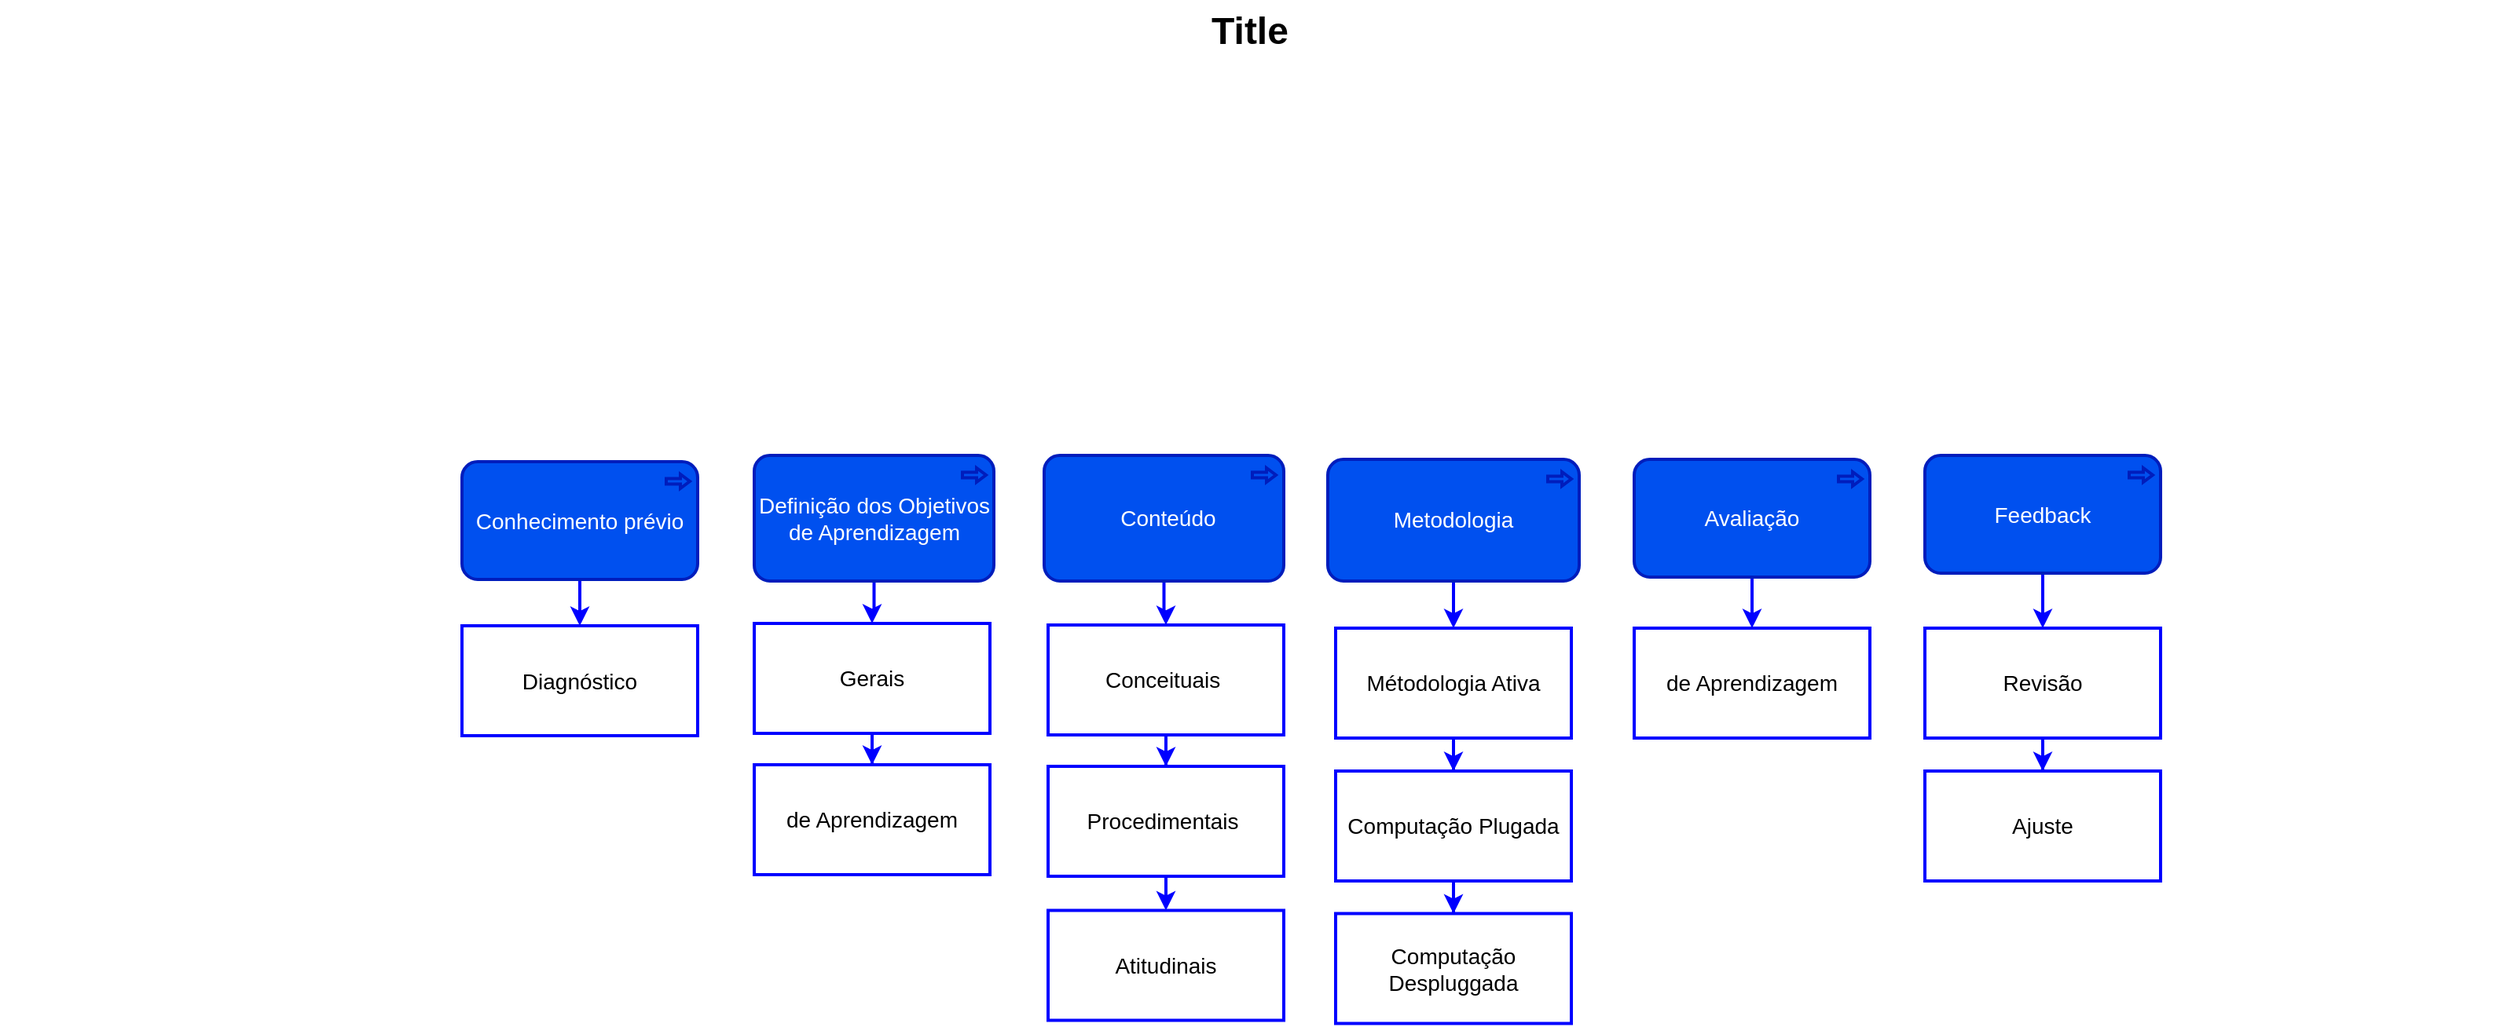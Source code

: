 <mxfile version="26.0.16">
  <diagram id="6I0OCvxSQrVGMHxT2VVA" name="Page-1">
    <mxGraphModel dx="1114" dy="558" grid="1" gridSize="10" guides="1" tooltips="1" connect="1" arrows="1" fold="1" page="1" pageScale="1" pageWidth="850" pageHeight="1100" math="0" shadow="0">
      <root>
        <mxCell id="0" />
        <mxCell id="1" parent="0" />
        <mxCell id="iZekRTKu3hpxEuUN5g3S-47" value="" style="edgeStyle=orthogonalEdgeStyle;rounded=0;orthogonalLoop=1;jettySize=auto;html=1;strokeWidth=2;strokeColor=#0000FF;" edge="1" parent="1" source="dKdSaXE48SgPbhcamS2K-57" target="iZekRTKu3hpxEuUN5g3S-29">
          <mxGeometry relative="1" as="geometry" />
        </mxCell>
        <mxCell id="dKdSaXE48SgPbhcamS2K-57" value="&amp;nbsp;Metodologia&amp;nbsp;" style="html=1;whiteSpace=wrap;fillColor=#0050ef;shape=mxgraph.archimate3.application;appType=proc;archiType=rounded;fontSize=14;fontColor=#ffffff;strokeColor=#001DBC;strokeWidth=2;" parent="1" vertex="1">
          <mxGeometry x="895" y="362.5" width="160" height="77.5" as="geometry" />
        </mxCell>
        <mxCell id="dKdSaXE48SgPbhcamS2K-63" value="Title" style="text;strokeColor=none;fillColor=none;html=1;fontSize=24;fontStyle=1;verticalAlign=middle;align=center;" parent="1" vertex="1">
          <mxGeometry x="50" y="70" width="1590" height="40" as="geometry" />
        </mxCell>
        <mxCell id="iZekRTKu3hpxEuUN5g3S-48" value="" style="edgeStyle=orthogonalEdgeStyle;rounded=0;orthogonalLoop=1;jettySize=auto;html=1;strokeWidth=2;strokeColor=#0000FF;" edge="1" parent="1" source="iZekRTKu3hpxEuUN5g3S-9" target="iZekRTKu3hpxEuUN5g3S-30">
          <mxGeometry relative="1" as="geometry" />
        </mxCell>
        <mxCell id="iZekRTKu3hpxEuUN5g3S-9" value="Avaliação" style="html=1;whiteSpace=wrap;fillColor=#0050ef;shape=mxgraph.archimate3.application;appType=proc;archiType=rounded;fontSize=14;fontColor=#ffffff;strokeColor=#001DBC;strokeWidth=2;" vertex="1" parent="1">
          <mxGeometry x="1090" y="362.5" width="150" height="75" as="geometry" />
        </mxCell>
        <mxCell id="iZekRTKu3hpxEuUN5g3S-49" value="" style="edgeStyle=orthogonalEdgeStyle;rounded=0;orthogonalLoop=1;jettySize=auto;html=1;strokeWidth=2;strokeColor=#0000FF;" edge="1" parent="1" source="iZekRTKu3hpxEuUN5g3S-15" target="iZekRTKu3hpxEuUN5g3S-34">
          <mxGeometry relative="1" as="geometry" />
        </mxCell>
        <mxCell id="iZekRTKu3hpxEuUN5g3S-15" value="Feedback" style="html=1;whiteSpace=wrap;fillColor=#0050ef;shape=mxgraph.archimate3.application;appType=proc;archiType=rounded;fontSize=14;fontColor=#ffffff;strokeColor=#001DBC;strokeWidth=2;" vertex="1" parent="1">
          <mxGeometry x="1275" y="360" width="150" height="75" as="geometry" />
        </mxCell>
        <mxCell id="iZekRTKu3hpxEuUN5g3S-20" value="&lt;span style=&quot;font-size: 14px;&quot;&gt;de Aprendizagem&lt;/span&gt;" style="rounded=0;whiteSpace=wrap;html=1;strokeWidth=2;strokeColor=#0000FF;" vertex="1" parent="1">
          <mxGeometry x="530" y="557" width="150" height="70" as="geometry" />
        </mxCell>
        <mxCell id="iZekRTKu3hpxEuUN5g3S-24" value="&lt;span style=&quot;font-size: 14px;&quot;&gt;Atitudinais&lt;/span&gt;" style="rounded=0;whiteSpace=wrap;html=1;strokeWidth=2;strokeColor=#0000FF;" vertex="1" parent="1">
          <mxGeometry x="717" y="649.75" width="150" height="70" as="geometry" />
        </mxCell>
        <mxCell id="iZekRTKu3hpxEuUN5g3S-54" value="" style="edgeStyle=orthogonalEdgeStyle;rounded=0;orthogonalLoop=1;jettySize=auto;html=1;strokeWidth=2;strokeColor=#0000FF;" edge="1" parent="1" source="iZekRTKu3hpxEuUN5g3S-25" target="iZekRTKu3hpxEuUN5g3S-24">
          <mxGeometry relative="1" as="geometry" />
        </mxCell>
        <mxCell id="iZekRTKu3hpxEuUN5g3S-25" value="&lt;span style=&quot;font-size: 14px;&quot;&gt;Procedimentais&amp;nbsp;&lt;/span&gt;" style="rounded=0;whiteSpace=wrap;html=1;strokeWidth=2;strokeColor=#0000FF;" vertex="1" parent="1">
          <mxGeometry x="717" y="558" width="150" height="70" as="geometry" />
        </mxCell>
        <mxCell id="iZekRTKu3hpxEuUN5g3S-51" value="" style="edgeStyle=orthogonalEdgeStyle;rounded=0;orthogonalLoop=1;jettySize=auto;html=1;strokeWidth=2;strokeColor=#0000FF;" edge="1" parent="1" source="iZekRTKu3hpxEuUN5g3S-26" target="iZekRTKu3hpxEuUN5g3S-25">
          <mxGeometry relative="1" as="geometry" />
        </mxCell>
        <mxCell id="iZekRTKu3hpxEuUN5g3S-26" value="&lt;span style=&quot;font-size: 14px;&quot;&gt;Conceituais&amp;nbsp;&lt;/span&gt;" style="rounded=0;whiteSpace=wrap;html=1;strokeWidth=2;strokeColor=#0000FF;" vertex="1" parent="1">
          <mxGeometry x="717" y="468" width="150" height="70" as="geometry" />
        </mxCell>
        <mxCell id="iZekRTKu3hpxEuUN5g3S-27" value="&lt;span style=&quot;font-size: 14px;&quot;&gt;Computação Despluggada&lt;/span&gt;" style="rounded=0;whiteSpace=wrap;html=1;strokeWidth=2;strokeColor=#0000FF;" vertex="1" parent="1">
          <mxGeometry x="900" y="651.75" width="150" height="70" as="geometry" />
        </mxCell>
        <mxCell id="iZekRTKu3hpxEuUN5g3S-55" value="" style="edgeStyle=orthogonalEdgeStyle;rounded=0;orthogonalLoop=1;jettySize=auto;html=1;strokeWidth=2;strokeColor=#0000FF;" edge="1" parent="1" source="iZekRTKu3hpxEuUN5g3S-28" target="iZekRTKu3hpxEuUN5g3S-27">
          <mxGeometry relative="1" as="geometry" />
        </mxCell>
        <mxCell id="iZekRTKu3hpxEuUN5g3S-28" value="&lt;span style=&quot;font-size: 14px;&quot;&gt;Computação Plugada&lt;/span&gt;" style="rounded=0;whiteSpace=wrap;html=1;strokeWidth=2;strokeColor=#0000FF;" vertex="1" parent="1">
          <mxGeometry x="900" y="561" width="150" height="70" as="geometry" />
        </mxCell>
        <mxCell id="iZekRTKu3hpxEuUN5g3S-52" value="" style="edgeStyle=orthogonalEdgeStyle;rounded=0;orthogonalLoop=1;jettySize=auto;html=1;strokeWidth=2;strokeColor=#0000FF;" edge="1" parent="1" source="iZekRTKu3hpxEuUN5g3S-29" target="iZekRTKu3hpxEuUN5g3S-28">
          <mxGeometry relative="1" as="geometry" />
        </mxCell>
        <mxCell id="iZekRTKu3hpxEuUN5g3S-29" value="&lt;span style=&quot;font-size: 14px;&quot;&gt;Métodologia Ativa&lt;/span&gt;" style="rounded=0;whiteSpace=wrap;html=1;strokeWidth=2;strokeColor=#0000FF;" vertex="1" parent="1">
          <mxGeometry x="900" y="470" width="150" height="70" as="geometry" />
        </mxCell>
        <mxCell id="iZekRTKu3hpxEuUN5g3S-30" value="&lt;span style=&quot;font-size: 14px;&quot;&gt;de Aprendizagem&lt;/span&gt;" style="rounded=0;whiteSpace=wrap;html=1;strokeWidth=2;strokeColor=#0000FF;" vertex="1" parent="1">
          <mxGeometry x="1090" y="470" width="150" height="70" as="geometry" />
        </mxCell>
        <mxCell id="iZekRTKu3hpxEuUN5g3S-50" value="" style="edgeStyle=orthogonalEdgeStyle;rounded=0;orthogonalLoop=1;jettySize=auto;html=1;strokeWidth=2;strokeColor=#0000FF;" edge="1" parent="1" source="iZekRTKu3hpxEuUN5g3S-32" target="iZekRTKu3hpxEuUN5g3S-20">
          <mxGeometry relative="1" as="geometry" />
        </mxCell>
        <mxCell id="iZekRTKu3hpxEuUN5g3S-32" value="&lt;span style=&quot;font-size: 14px;&quot;&gt;Gerais&lt;/span&gt;&lt;span style=&quot;color: rgba(0, 0, 0, 0); font-family: monospace; font-size: 0px; text-align: start; text-wrap-mode: nowrap;&quot;&gt;%3CmxGraphModel%3E%3Croot%3E%3CmxCell%20id%3D%220%22%2F%3E%3CmxCell%20id%3D%221%22%20parent%3D%220%22%2F%3E%3CmxCell%20id%3D%222%22%20value%3D%22%26lt%3Bspan%20style%3D%26quot%3Bfont-size%3A%2014px%3B%26quot%3B%26gt%3BM%C3%A9todologia%20Ativa%26lt%3B%2Fspan%26gt%3B%22%20style%3D%22rounded%3D0%3BwhiteSpace%3Dwrap%3Bhtml%3D1%3B%22%20vertex%3D%221%22%20parent%3D%221%22%3E%3CmxGeometry%20x%3D%22969%22%20y%3D%22473.5%22%20width%3D%22150%22%20height%3D%2270%22%20as%3D%22geometry%22%2F%3E%3C%2FmxCell%3E%3C%2Froot%3E%3C%2FmxGraphModel%3E&lt;/span&gt;" style="rounded=0;whiteSpace=wrap;html=1;strokeWidth=2;strokeColor=#0000FF;" vertex="1" parent="1">
          <mxGeometry x="530" y="467" width="150" height="70" as="geometry" />
        </mxCell>
        <mxCell id="iZekRTKu3hpxEuUN5g3S-33" value="&lt;span style=&quot;font-size: 14px;&quot;&gt;Diagnóstico&lt;/span&gt;" style="rounded=0;whiteSpace=wrap;html=1;strokeWidth=2;strokeColor=#0000FF;" vertex="1" parent="1">
          <mxGeometry x="344" y="468.5" width="150" height="70" as="geometry" />
        </mxCell>
        <mxCell id="iZekRTKu3hpxEuUN5g3S-53" value="" style="edgeStyle=orthogonalEdgeStyle;rounded=0;orthogonalLoop=1;jettySize=auto;html=1;strokeWidth=2;strokeColor=#0000FF;" edge="1" parent="1" source="iZekRTKu3hpxEuUN5g3S-34" target="iZekRTKu3hpxEuUN5g3S-35">
          <mxGeometry relative="1" as="geometry" />
        </mxCell>
        <mxCell id="iZekRTKu3hpxEuUN5g3S-34" value="&lt;span style=&quot;font-size: 14px;&quot;&gt;Revisão&lt;/span&gt;" style="rounded=0;whiteSpace=wrap;html=1;strokeWidth=2;strokeColor=#0000FF;" vertex="1" parent="1">
          <mxGeometry x="1275" y="470" width="150" height="70" as="geometry" />
        </mxCell>
        <mxCell id="iZekRTKu3hpxEuUN5g3S-35" value="&lt;span style=&quot;font-size: 14px;&quot;&gt;Ajuste&lt;/span&gt;" style="rounded=0;whiteSpace=wrap;html=1;strokeWidth=2;strokeColor=#0000FF;" vertex="1" parent="1">
          <mxGeometry x="1275" y="561" width="150" height="70" as="geometry" />
        </mxCell>
        <mxCell id="iZekRTKu3hpxEuUN5g3S-43" value="" style="edgeStyle=orthogonalEdgeStyle;rounded=0;orthogonalLoop=1;jettySize=auto;html=1;strokeWidth=2;strokeColor=#0000FF;" edge="1" parent="1" source="iZekRTKu3hpxEuUN5g3S-37" target="iZekRTKu3hpxEuUN5g3S-33">
          <mxGeometry relative="1" as="geometry" />
        </mxCell>
        <mxCell id="iZekRTKu3hpxEuUN5g3S-37" value="Conhecimento prévio" style="html=1;whiteSpace=wrap;fillColor=#0050ef;shape=mxgraph.archimate3.application;appType=proc;archiType=rounded;fontSize=14;fontColor=#ffffff;strokeColor=#001DBC;strokeWidth=2;" vertex="1" parent="1">
          <mxGeometry x="344" y="364" width="150" height="75" as="geometry" />
        </mxCell>
        <mxCell id="iZekRTKu3hpxEuUN5g3S-46" value="" style="edgeStyle=orthogonalEdgeStyle;rounded=0;orthogonalLoop=1;jettySize=auto;html=1;strokeWidth=2;strokeColor=#0000FF;" edge="1" parent="1" source="iZekRTKu3hpxEuUN5g3S-39" target="iZekRTKu3hpxEuUN5g3S-26">
          <mxGeometry relative="1" as="geometry" />
        </mxCell>
        <mxCell id="iZekRTKu3hpxEuUN5g3S-39" value="&amp;nbsp;Conteúdo" style="html=1;whiteSpace=wrap;fillColor=#0050ef;shape=mxgraph.archimate3.application;appType=proc;archiType=rounded;fontSize=14;fontColor=#ffffff;strokeColor=#001DBC;strokeWidth=2;" vertex="1" parent="1">
          <mxGeometry x="714.5" y="360" width="152.5" height="80" as="geometry" />
        </mxCell>
        <mxCell id="iZekRTKu3hpxEuUN5g3S-45" value="" style="edgeStyle=orthogonalEdgeStyle;rounded=0;orthogonalLoop=1;jettySize=auto;html=1;strokeWidth=2;strokeColor=#0000FF;" edge="1" parent="1" source="iZekRTKu3hpxEuUN5g3S-40" target="iZekRTKu3hpxEuUN5g3S-32">
          <mxGeometry relative="1" as="geometry" />
        </mxCell>
        <mxCell id="iZekRTKu3hpxEuUN5g3S-40" value="Definição dos Objetivos de Aprendizagem" style="html=1;whiteSpace=wrap;fillColor=#0050ef;shape=mxgraph.archimate3.application;appType=proc;archiType=rounded;fontSize=14;fontColor=#ffffff;strokeColor=#001DBC;strokeWidth=2;" vertex="1" parent="1">
          <mxGeometry x="530" y="360" width="152.5" height="80" as="geometry" />
        </mxCell>
      </root>
    </mxGraphModel>
  </diagram>
</mxfile>
